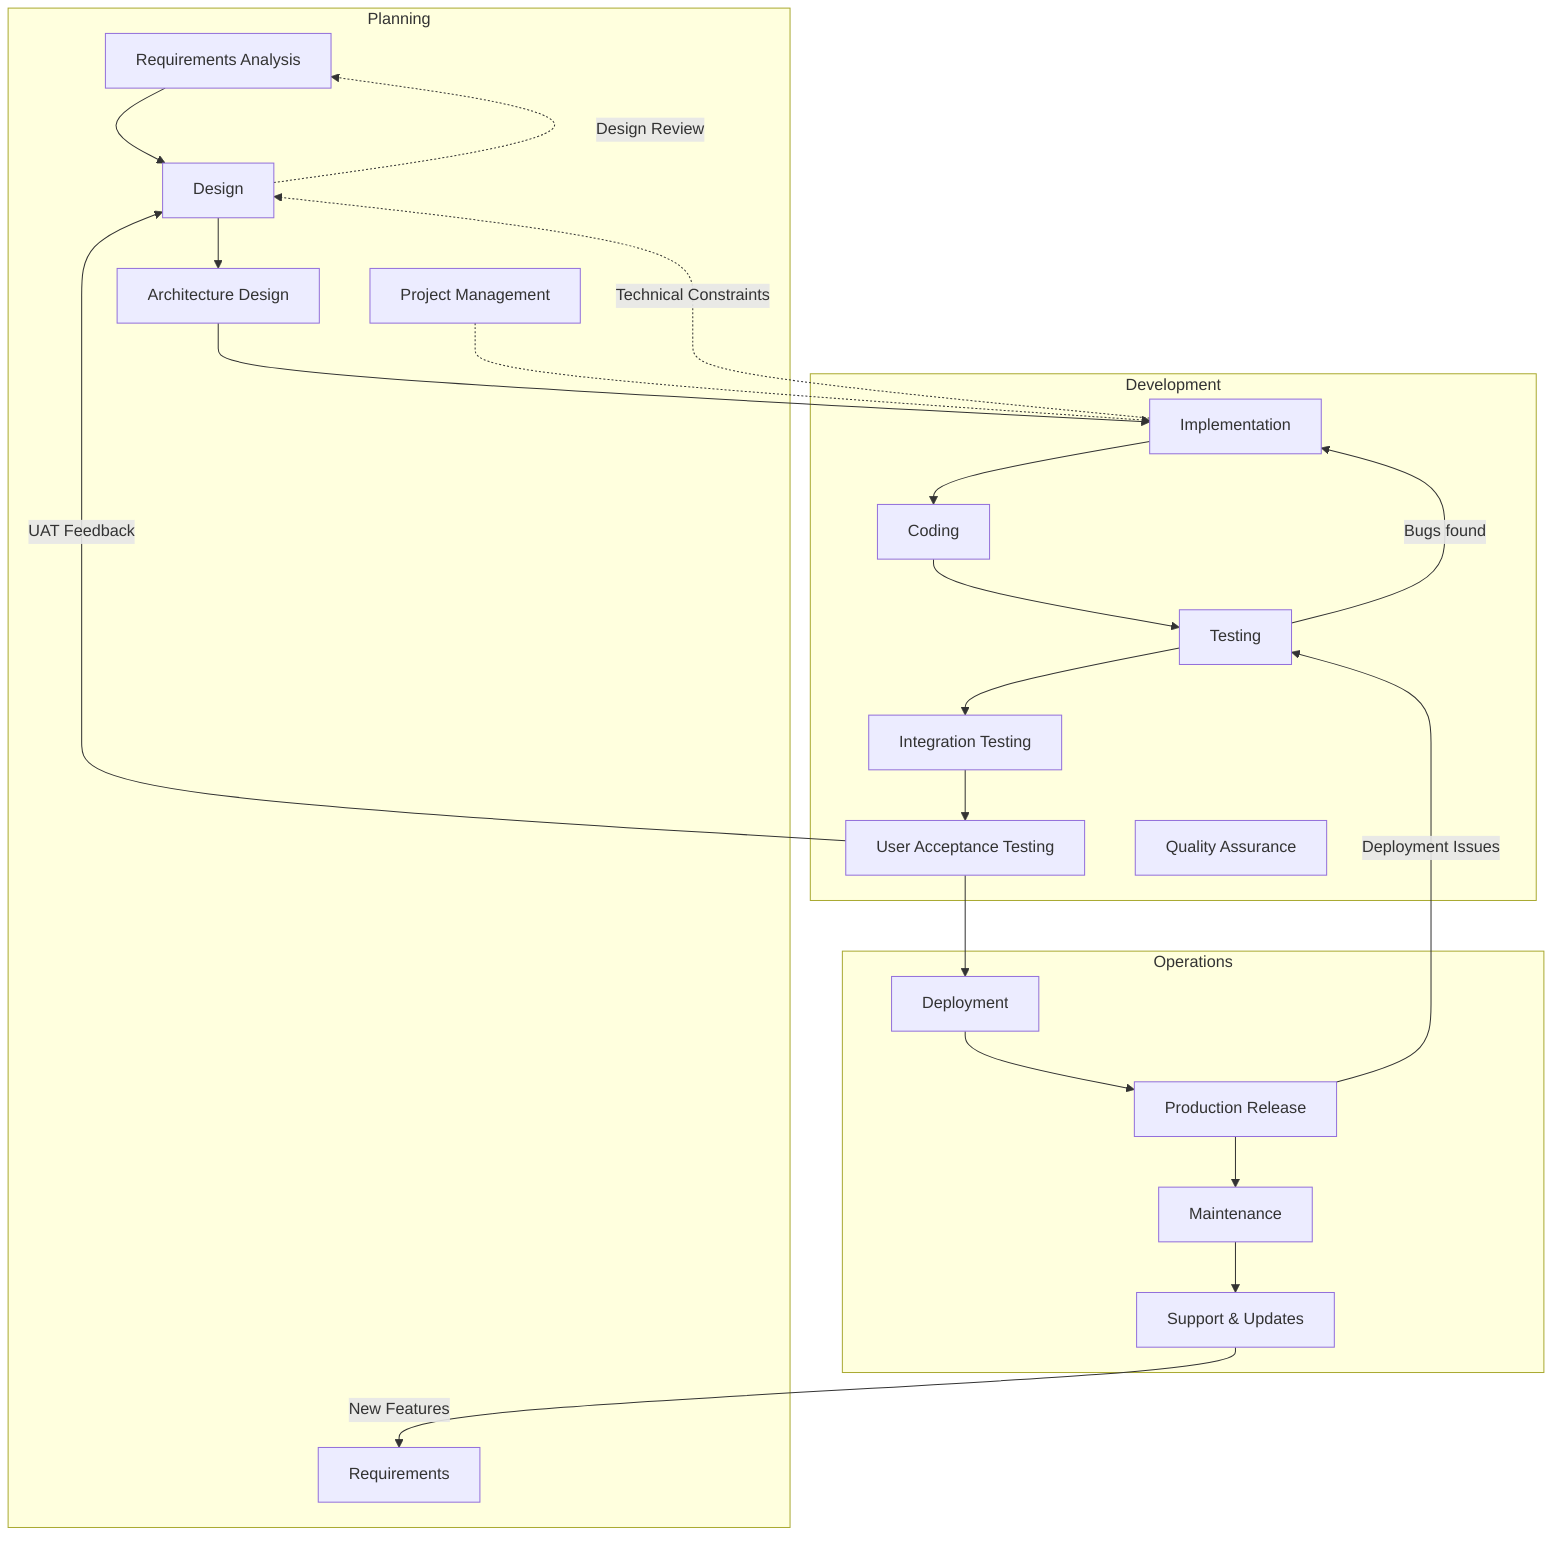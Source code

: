 flowchart TD
    A1[Requirements Analysis]
    A[Requirements]
    B1[Architecture Design]
    B[Design]
    C1[Coding]
    C[Implementation]
    D1[Integration Testing]
    D2[User Acceptance Testing]
    D[Testing]
    E1[Production Release]
    E[Deployment]
    F1[Support & Updates]
    F[Maintenance]
    PM[Project Management]
    QA[Quality Assurance]
    A1 --> B
    B --> B1
    B -.->|Design Review| A1
    B1 --> C
    C --> C1
    C -.->|Technical Constraints| B
    C1 --> D
    D --> D1
    D -->|Bugs found| C
    D1 --> D2
    D2 --> E
    D2 -->|UAT Feedback| B
    E --> E1
    E1 --> F
    E1 -->|Deployment Issues| D
    F --> F1
    F1 -->|New Features| A
    PM -.-> C
    subgraph Development
        C
        C1
        D
        D1
        D2
        QA
    end
    subgraph Operations
        E
        E1
        F
        F1
    end
    subgraph Planning
        A
        A1
        B
        B1
        PM
    end